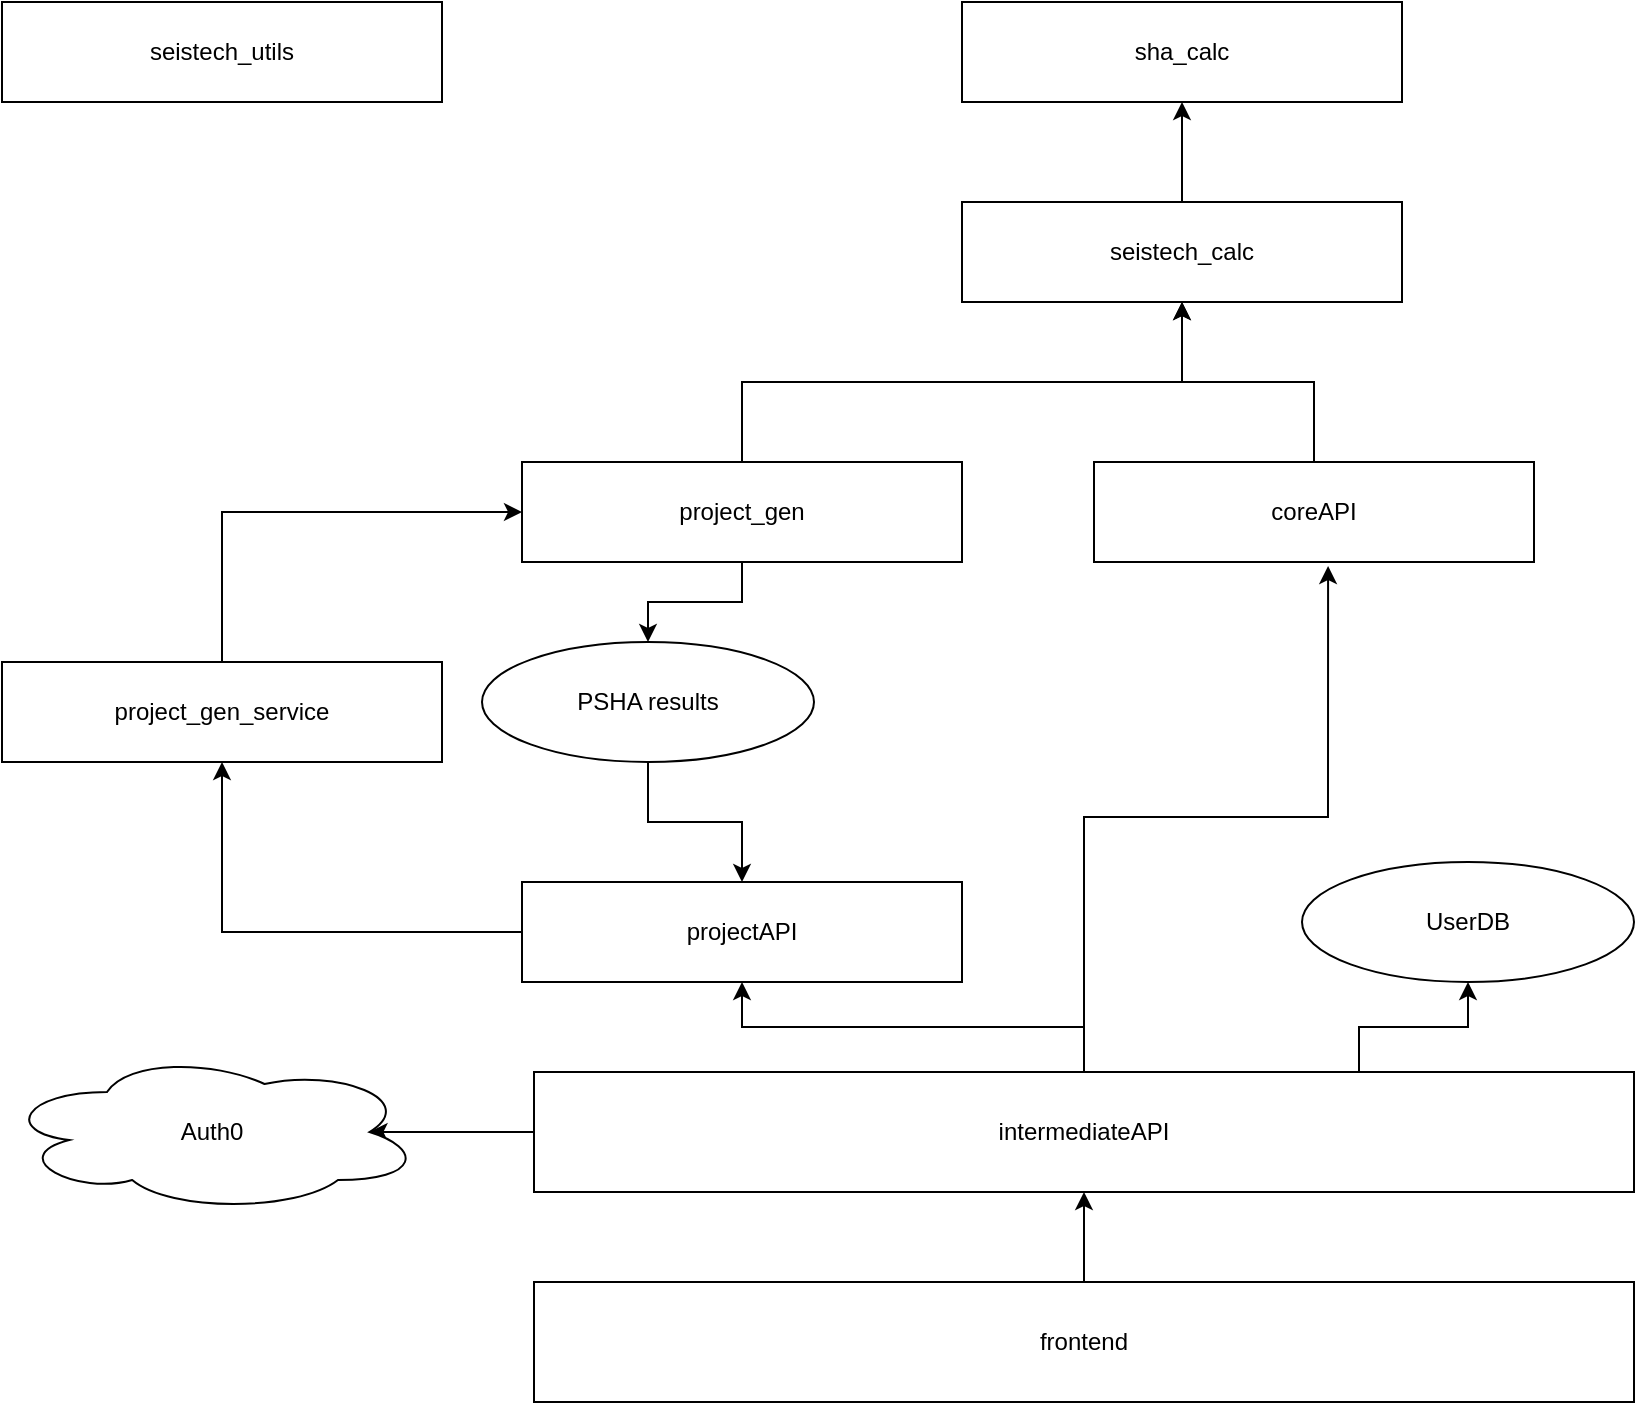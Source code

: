 <mxfile version="14.9.4"><diagram id="AZfsaexTIUS7KLk_TE5t" name="Page-1"><mxGraphModel dx="1426" dy="915" grid="1" gridSize="10" guides="1" tooltips="1" connect="1" arrows="1" fold="1" page="1" pageScale="1" pageWidth="1169" pageHeight="827" math="0" shadow="0"><root><mxCell id="0"/><mxCell id="1" parent="0"/><mxCell id="E_ZYl_9SxK4Q1TPExfaz-1" value="sha_calc" style="rounded=0;whiteSpace=wrap;html=1;" vertex="1" parent="1"><mxGeometry x="780" y="60" width="220" height="50" as="geometry"/></mxCell><mxCell id="E_ZYl_9SxK4Q1TPExfaz-12" style="edgeStyle=orthogonalEdgeStyle;rounded=0;orthogonalLoop=1;jettySize=auto;html=1;exitX=0.5;exitY=0;exitDx=0;exitDy=0;entryX=0.5;entryY=1;entryDx=0;entryDy=0;" edge="1" parent="1" source="E_ZYl_9SxK4Q1TPExfaz-2" target="E_ZYl_9SxK4Q1TPExfaz-1"><mxGeometry relative="1" as="geometry"/></mxCell><mxCell id="E_ZYl_9SxK4Q1TPExfaz-2" value="&lt;div&gt;seistech_calc&lt;/div&gt;" style="rounded=0;whiteSpace=wrap;html=1;" vertex="1" parent="1"><mxGeometry x="780" y="160" width="220" height="50" as="geometry"/></mxCell><mxCell id="E_ZYl_9SxK4Q1TPExfaz-7" style="edgeStyle=orthogonalEdgeStyle;rounded=0;orthogonalLoop=1;jettySize=auto;html=1;exitX=0.5;exitY=1;exitDx=0;exitDy=0;entryX=0.5;entryY=0;entryDx=0;entryDy=0;" edge="1" parent="1" source="E_ZYl_9SxK4Q1TPExfaz-4" target="E_ZYl_9SxK4Q1TPExfaz-6"><mxGeometry relative="1" as="geometry"/></mxCell><mxCell id="E_ZYl_9SxK4Q1TPExfaz-11" style="edgeStyle=orthogonalEdgeStyle;rounded=0;orthogonalLoop=1;jettySize=auto;html=1;exitX=0.5;exitY=0;exitDx=0;exitDy=0;entryX=0.5;entryY=1;entryDx=0;entryDy=0;" edge="1" parent="1" source="E_ZYl_9SxK4Q1TPExfaz-4" target="E_ZYl_9SxK4Q1TPExfaz-2"><mxGeometry relative="1" as="geometry"/></mxCell><mxCell id="E_ZYl_9SxK4Q1TPExfaz-4" value="&lt;div&gt;project_gen&lt;/div&gt;" style="rounded=0;whiteSpace=wrap;html=1;" vertex="1" parent="1"><mxGeometry x="560" y="290" width="220" height="50" as="geometry"/></mxCell><mxCell id="E_ZYl_9SxK4Q1TPExfaz-22" style="edgeStyle=orthogonalEdgeStyle;rounded=0;orthogonalLoop=1;jettySize=auto;html=1;exitX=0;exitY=0.5;exitDx=0;exitDy=0;entryX=0.5;entryY=1;entryDx=0;entryDy=0;" edge="1" parent="1" source="E_ZYl_9SxK4Q1TPExfaz-5" target="E_ZYl_9SxK4Q1TPExfaz-21"><mxGeometry relative="1" as="geometry"/></mxCell><mxCell id="E_ZYl_9SxK4Q1TPExfaz-5" value="&lt;div&gt;projectAPI&lt;/div&gt;" style="rounded=0;whiteSpace=wrap;html=1;" vertex="1" parent="1"><mxGeometry x="560" y="500" width="220" height="50" as="geometry"/></mxCell><mxCell id="E_ZYl_9SxK4Q1TPExfaz-8" style="edgeStyle=orthogonalEdgeStyle;rounded=0;orthogonalLoop=1;jettySize=auto;html=1;exitX=0.5;exitY=1;exitDx=0;exitDy=0;entryX=0.5;entryY=0;entryDx=0;entryDy=0;" edge="1" parent="1" source="E_ZYl_9SxK4Q1TPExfaz-6" target="E_ZYl_9SxK4Q1TPExfaz-5"><mxGeometry relative="1" as="geometry"/></mxCell><mxCell id="E_ZYl_9SxK4Q1TPExfaz-6" value="PSHA results" style="ellipse;whiteSpace=wrap;html=1;" vertex="1" parent="1"><mxGeometry x="540" y="380" width="166" height="60" as="geometry"/></mxCell><mxCell id="E_ZYl_9SxK4Q1TPExfaz-13" style="edgeStyle=orthogonalEdgeStyle;rounded=0;orthogonalLoop=1;jettySize=auto;html=1;exitX=0.5;exitY=0;exitDx=0;exitDy=0;entryX=0.5;entryY=1;entryDx=0;entryDy=0;" edge="1" parent="1" source="E_ZYl_9SxK4Q1TPExfaz-9" target="E_ZYl_9SxK4Q1TPExfaz-2"><mxGeometry relative="1" as="geometry"/></mxCell><mxCell id="E_ZYl_9SxK4Q1TPExfaz-9" value="coreAPI" style="rounded=0;whiteSpace=wrap;html=1;" vertex="1" parent="1"><mxGeometry x="846" y="290" width="220" height="50" as="geometry"/></mxCell><mxCell id="E_ZYl_9SxK4Q1TPExfaz-15" style="edgeStyle=orthogonalEdgeStyle;rounded=0;orthogonalLoop=1;jettySize=auto;html=1;exitX=0.5;exitY=0;exitDx=0;exitDy=0;" edge="1" parent="1" source="E_ZYl_9SxK4Q1TPExfaz-14" target="E_ZYl_9SxK4Q1TPExfaz-5"><mxGeometry relative="1" as="geometry"/></mxCell><mxCell id="E_ZYl_9SxK4Q1TPExfaz-16" style="edgeStyle=orthogonalEdgeStyle;rounded=0;orthogonalLoop=1;jettySize=auto;html=1;exitX=0.5;exitY=0;exitDx=0;exitDy=0;entryX=0.532;entryY=1.04;entryDx=0;entryDy=0;entryPerimeter=0;" edge="1" parent="1" source="E_ZYl_9SxK4Q1TPExfaz-14" target="E_ZYl_9SxK4Q1TPExfaz-9"><mxGeometry relative="1" as="geometry"/></mxCell><mxCell id="E_ZYl_9SxK4Q1TPExfaz-27" style="edgeStyle=orthogonalEdgeStyle;rounded=0;orthogonalLoop=1;jettySize=auto;html=1;exitX=0.75;exitY=0;exitDx=0;exitDy=0;" edge="1" parent="1" source="E_ZYl_9SxK4Q1TPExfaz-14" target="E_ZYl_9SxK4Q1TPExfaz-25"><mxGeometry relative="1" as="geometry"/></mxCell><mxCell id="E_ZYl_9SxK4Q1TPExfaz-30" style="edgeStyle=orthogonalEdgeStyle;rounded=0;orthogonalLoop=1;jettySize=auto;html=1;exitX=0;exitY=0.5;exitDx=0;exitDy=0;entryX=0.875;entryY=0.5;entryDx=0;entryDy=0;entryPerimeter=0;" edge="1" parent="1" source="E_ZYl_9SxK4Q1TPExfaz-14" target="E_ZYl_9SxK4Q1TPExfaz-29"><mxGeometry relative="1" as="geometry"/></mxCell><mxCell id="E_ZYl_9SxK4Q1TPExfaz-14" value="intermediateAPI" style="rounded=0;whiteSpace=wrap;html=1;" vertex="1" parent="1"><mxGeometry x="566" y="595" width="550" height="60" as="geometry"/></mxCell><mxCell id="E_ZYl_9SxK4Q1TPExfaz-19" style="edgeStyle=orthogonalEdgeStyle;rounded=0;orthogonalLoop=1;jettySize=auto;html=1;exitX=0.5;exitY=0;exitDx=0;exitDy=0;entryX=0.5;entryY=1;entryDx=0;entryDy=0;" edge="1" parent="1" source="E_ZYl_9SxK4Q1TPExfaz-18" target="E_ZYl_9SxK4Q1TPExfaz-14"><mxGeometry relative="1" as="geometry"/></mxCell><mxCell id="E_ZYl_9SxK4Q1TPExfaz-18" value="frontend" style="rounded=0;whiteSpace=wrap;html=1;" vertex="1" parent="1"><mxGeometry x="566" y="700" width="550" height="60" as="geometry"/></mxCell><mxCell id="E_ZYl_9SxK4Q1TPExfaz-23" style="edgeStyle=orthogonalEdgeStyle;rounded=0;orthogonalLoop=1;jettySize=auto;html=1;exitX=0.5;exitY=0;exitDx=0;exitDy=0;entryX=0;entryY=0.5;entryDx=0;entryDy=0;" edge="1" parent="1" source="E_ZYl_9SxK4Q1TPExfaz-21" target="E_ZYl_9SxK4Q1TPExfaz-4"><mxGeometry relative="1" as="geometry"/></mxCell><mxCell id="E_ZYl_9SxK4Q1TPExfaz-21" value="project_gen_service" style="rounded=0;whiteSpace=wrap;html=1;" vertex="1" parent="1"><mxGeometry x="300" y="390" width="220" height="50" as="geometry"/></mxCell><mxCell id="E_ZYl_9SxK4Q1TPExfaz-25" value="UserDB" style="ellipse;whiteSpace=wrap;html=1;" vertex="1" parent="1"><mxGeometry x="950" y="490" width="166" height="60" as="geometry"/></mxCell><mxCell id="E_ZYl_9SxK4Q1TPExfaz-29" value="Auth0" style="ellipse;shape=cloud;whiteSpace=wrap;html=1;" vertex="1" parent="1"><mxGeometry x="300" y="585" width="210" height="80" as="geometry"/></mxCell><mxCell id="E_ZYl_9SxK4Q1TPExfaz-32" value="seistech_utils" style="rounded=0;whiteSpace=wrap;html=1;" vertex="1" parent="1"><mxGeometry x="300" y="60" width="220" height="50" as="geometry"/></mxCell></root></mxGraphModel></diagram></mxfile>